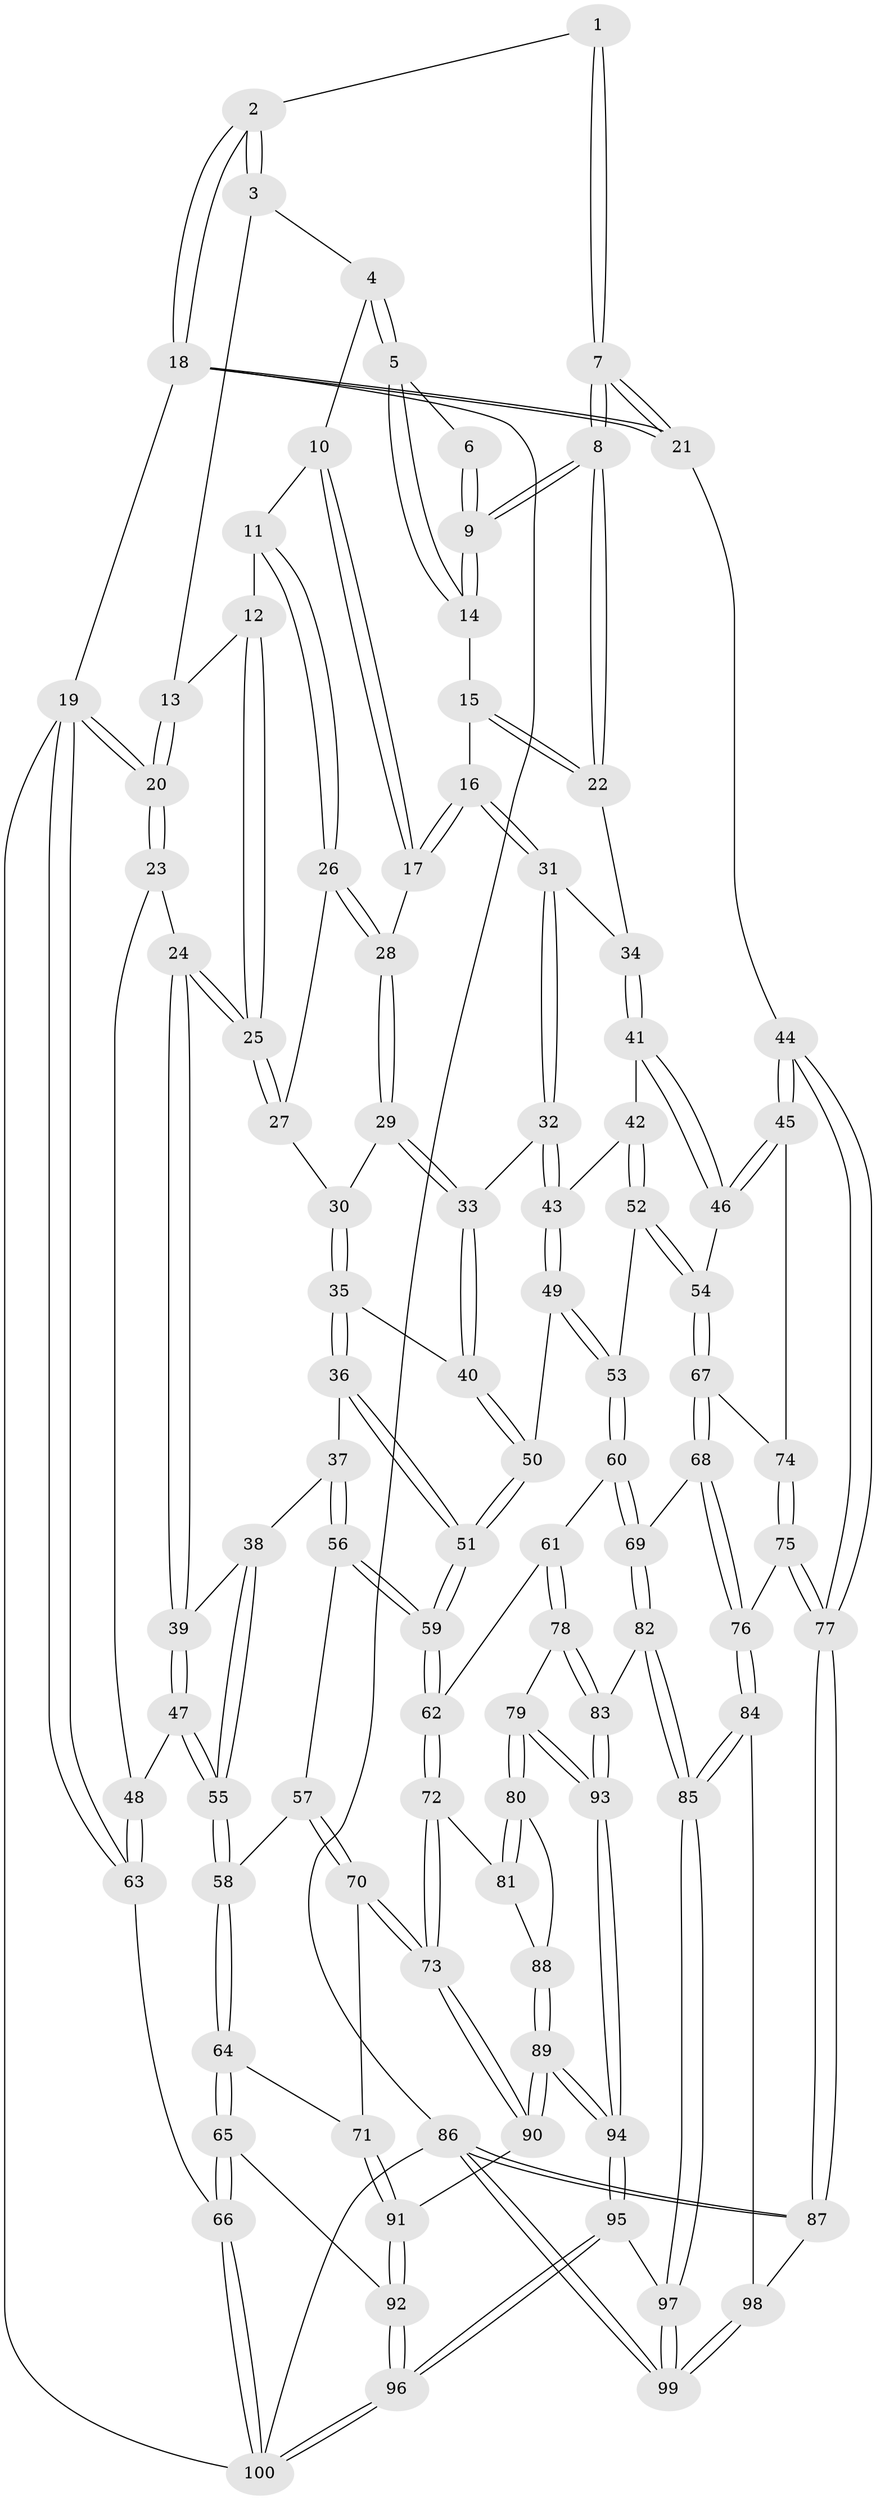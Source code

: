 // coarse degree distribution, {3: 0.11864406779661017, 6: 0.1016949152542373, 5: 0.3220338983050847, 4: 0.4576271186440678}
// Generated by graph-tools (version 1.1) at 2025/24/03/03/25 07:24:33]
// undirected, 100 vertices, 247 edges
graph export_dot {
graph [start="1"]
  node [color=gray90,style=filled];
  1 [pos="+0.947241811230594+0.04144769544943707"];
  2 [pos="+1+0"];
  3 [pos="+0.7467711747016887+0"];
  4 [pos="+0.776917236531336+0"];
  5 [pos="+0.8257277865670034+0.05347972274019416"];
  6 [pos="+0.9052575026268012+0.06898015654641705"];
  7 [pos="+1+0.2785428239713098"];
  8 [pos="+1+0.25198196461442185"];
  9 [pos="+1+0.2518070316120582"];
  10 [pos="+0.7095350551473624+0.08118058335833592"];
  11 [pos="+0.54423094136805+0.10082098265197759"];
  12 [pos="+0.4104329488472682+0"];
  13 [pos="+0.4133025758698673+0"];
  14 [pos="+0.826566408886994+0.09973969735833146"];
  15 [pos="+0.8237890058689891+0.11232439313974965"];
  16 [pos="+0.7667120663614766+0.2580692853257988"];
  17 [pos="+0.7001313534797655+0.23671897750893733"];
  18 [pos="+1+0"];
  19 [pos="+0+0"];
  20 [pos="+0+0"];
  21 [pos="+1+0.28861217251548654"];
  22 [pos="+0.9557480572520307+0.26657886096321765"];
  23 [pos="+0.2153514314178257+0.2128860633715799"];
  24 [pos="+0.26775325465092964+0.2162787232205671"];
  25 [pos="+0.2753958466644175+0.21020489460782707"];
  26 [pos="+0.5621488516843163+0.14799742011761427"];
  27 [pos="+0.4147946866721937+0.2611864434919129"];
  28 [pos="+0.6207507460463594+0.24677872823089428"];
  29 [pos="+0.6038186867364563+0.2700594785952685"];
  30 [pos="+0.4971035002140969+0.30958518058476314"];
  31 [pos="+0.7688110678354102+0.26004721408050663"];
  32 [pos="+0.714978748236717+0.40530538747490824"];
  33 [pos="+0.6203110191207214+0.3661503788837552"];
  34 [pos="+0.8500630914658018+0.29394734493370195"];
  35 [pos="+0.4824983100988806+0.38958679637317817"];
  36 [pos="+0.4724507556831345+0.40723947551071576"];
  37 [pos="+0.30208225265163563+0.413740724992648"];
  38 [pos="+0.2881602845022916+0.394320647825956"];
  39 [pos="+0.28289488620319136+0.3751994448185023"];
  40 [pos="+0.602271990884788+0.4121102183807936"];
  41 [pos="+0.8420100894122811+0.4226808712979665"];
  42 [pos="+0.7489743407871181+0.456298419795322"];
  43 [pos="+0.7256709883348103+0.4425941891530189"];
  44 [pos="+1+0.5241980696450568"];
  45 [pos="+1+0.5347571147910392"];
  46 [pos="+0.9436529460742871+0.5347321802850773"];
  47 [pos="+0+0.4347780746410275"];
  48 [pos="+0+0.3680063765913504"];
  49 [pos="+0.6354770985664783+0.4827994411380111"];
  50 [pos="+0.6068065840654651+0.47984711676059555"];
  51 [pos="+0.5172472774898402+0.5517033424880081"];
  52 [pos="+0.7650594567046568+0.6088301139570786"];
  53 [pos="+0.7405919135604548+0.6144335534019089"];
  54 [pos="+0.8069271402116169+0.6195212872854705"];
  55 [pos="+0.09529093520462265+0.5218404748549017"];
  56 [pos="+0.3333994972625339+0.5869594195827907"];
  57 [pos="+0.31885396895274315+0.5957688780304515"];
  58 [pos="+0.13660006103350314+0.6097255527058936"];
  59 [pos="+0.4879983536409307+0.6287961898596798"];
  60 [pos="+0.6538147350871277+0.6647648073578667"];
  61 [pos="+0.5281201456378195+0.6665668976260571"];
  62 [pos="+0.5020277027706156+0.6511106920707733"];
  63 [pos="+0+0.36489390458407234"];
  64 [pos="+0.07500271055361846+0.7329896399784309"];
  65 [pos="+0+0.8072618856133992"];
  66 [pos="+0+0.8405966099258771"];
  67 [pos="+0.8157257044375619+0.6460586993590459"];
  68 [pos="+0.8303324997345947+0.7626381870225982"];
  69 [pos="+0.7088270741362421+0.7730821458809047"];
  70 [pos="+0.27849497133154566+0.7474956301077732"];
  71 [pos="+0.12074602710025513+0.7532775970324248"];
  72 [pos="+0.426650567017483+0.7645968843880916"];
  73 [pos="+0.31322960522162946+0.8199268403106296"];
  74 [pos="+0.9330538179211788+0.7026893763038604"];
  75 [pos="+0.9052871631405617+0.8206395102957247"];
  76 [pos="+0.879054192514097+0.8327417893129749"];
  77 [pos="+1+0.7572513933486614"];
  78 [pos="+0.5631079985403956+0.793083799557584"];
  79 [pos="+0.5381842898977772+0.8530502437269941"];
  80 [pos="+0.5175852095702178+0.847871918953231"];
  81 [pos="+0.43841804251903965+0.8199927859915855"];
  82 [pos="+0.6848889800824474+0.8580756277397689"];
  83 [pos="+0.679701677337938+0.8581195718684516"];
  84 [pos="+0.8752342640769469+0.8429113242895946"];
  85 [pos="+0.7921735724311577+0.947456120742326"];
  86 [pos="+1+1"];
  87 [pos="+1+0.9608186425956882"];
  88 [pos="+0.43842603420899634+0.8461000815403082"];
  89 [pos="+0.41779126938309236+1"];
  90 [pos="+0.31278865448986254+0.8215407345207832"];
  91 [pos="+0.218913379422652+0.8617047027083705"];
  92 [pos="+0.18513280015461805+0.9636565066219651"];
  93 [pos="+0.5108137974902192+0.9998455965462639"];
  94 [pos="+0.44058850513727543+1"];
  95 [pos="+0.43607286924206834+1"];
  96 [pos="+0.3026874310991267+1"];
  97 [pos="+0.7780132294225555+1"];
  98 [pos="+0.932269681379007+0.8970853579707733"];
  99 [pos="+1+1"];
  100 [pos="+0+1"];
  1 -- 2;
  1 -- 7;
  1 -- 7;
  2 -- 3;
  2 -- 3;
  2 -- 18;
  2 -- 18;
  3 -- 4;
  3 -- 13;
  4 -- 5;
  4 -- 5;
  4 -- 10;
  5 -- 6;
  5 -- 14;
  5 -- 14;
  6 -- 9;
  6 -- 9;
  7 -- 8;
  7 -- 8;
  7 -- 21;
  7 -- 21;
  8 -- 9;
  8 -- 9;
  8 -- 22;
  8 -- 22;
  9 -- 14;
  9 -- 14;
  10 -- 11;
  10 -- 17;
  10 -- 17;
  11 -- 12;
  11 -- 26;
  11 -- 26;
  12 -- 13;
  12 -- 25;
  12 -- 25;
  13 -- 20;
  13 -- 20;
  14 -- 15;
  15 -- 16;
  15 -- 22;
  15 -- 22;
  16 -- 17;
  16 -- 17;
  16 -- 31;
  16 -- 31;
  17 -- 28;
  18 -- 19;
  18 -- 21;
  18 -- 21;
  18 -- 86;
  19 -- 20;
  19 -- 20;
  19 -- 63;
  19 -- 63;
  19 -- 100;
  20 -- 23;
  20 -- 23;
  21 -- 44;
  22 -- 34;
  23 -- 24;
  23 -- 48;
  24 -- 25;
  24 -- 25;
  24 -- 39;
  24 -- 39;
  25 -- 27;
  25 -- 27;
  26 -- 27;
  26 -- 28;
  26 -- 28;
  27 -- 30;
  28 -- 29;
  28 -- 29;
  29 -- 30;
  29 -- 33;
  29 -- 33;
  30 -- 35;
  30 -- 35;
  31 -- 32;
  31 -- 32;
  31 -- 34;
  32 -- 33;
  32 -- 43;
  32 -- 43;
  33 -- 40;
  33 -- 40;
  34 -- 41;
  34 -- 41;
  35 -- 36;
  35 -- 36;
  35 -- 40;
  36 -- 37;
  36 -- 51;
  36 -- 51;
  37 -- 38;
  37 -- 56;
  37 -- 56;
  38 -- 39;
  38 -- 55;
  38 -- 55;
  39 -- 47;
  39 -- 47;
  40 -- 50;
  40 -- 50;
  41 -- 42;
  41 -- 46;
  41 -- 46;
  42 -- 43;
  42 -- 52;
  42 -- 52;
  43 -- 49;
  43 -- 49;
  44 -- 45;
  44 -- 45;
  44 -- 77;
  44 -- 77;
  45 -- 46;
  45 -- 46;
  45 -- 74;
  46 -- 54;
  47 -- 48;
  47 -- 55;
  47 -- 55;
  48 -- 63;
  48 -- 63;
  49 -- 50;
  49 -- 53;
  49 -- 53;
  50 -- 51;
  50 -- 51;
  51 -- 59;
  51 -- 59;
  52 -- 53;
  52 -- 54;
  52 -- 54;
  53 -- 60;
  53 -- 60;
  54 -- 67;
  54 -- 67;
  55 -- 58;
  55 -- 58;
  56 -- 57;
  56 -- 59;
  56 -- 59;
  57 -- 58;
  57 -- 70;
  57 -- 70;
  58 -- 64;
  58 -- 64;
  59 -- 62;
  59 -- 62;
  60 -- 61;
  60 -- 69;
  60 -- 69;
  61 -- 62;
  61 -- 78;
  61 -- 78;
  62 -- 72;
  62 -- 72;
  63 -- 66;
  64 -- 65;
  64 -- 65;
  64 -- 71;
  65 -- 66;
  65 -- 66;
  65 -- 92;
  66 -- 100;
  66 -- 100;
  67 -- 68;
  67 -- 68;
  67 -- 74;
  68 -- 69;
  68 -- 76;
  68 -- 76;
  69 -- 82;
  69 -- 82;
  70 -- 71;
  70 -- 73;
  70 -- 73;
  71 -- 91;
  71 -- 91;
  72 -- 73;
  72 -- 73;
  72 -- 81;
  73 -- 90;
  73 -- 90;
  74 -- 75;
  74 -- 75;
  75 -- 76;
  75 -- 77;
  75 -- 77;
  76 -- 84;
  76 -- 84;
  77 -- 87;
  77 -- 87;
  78 -- 79;
  78 -- 83;
  78 -- 83;
  79 -- 80;
  79 -- 80;
  79 -- 93;
  79 -- 93;
  80 -- 81;
  80 -- 81;
  80 -- 88;
  81 -- 88;
  82 -- 83;
  82 -- 85;
  82 -- 85;
  83 -- 93;
  83 -- 93;
  84 -- 85;
  84 -- 85;
  84 -- 98;
  85 -- 97;
  85 -- 97;
  86 -- 87;
  86 -- 87;
  86 -- 99;
  86 -- 99;
  86 -- 100;
  87 -- 98;
  88 -- 89;
  88 -- 89;
  89 -- 90;
  89 -- 90;
  89 -- 94;
  89 -- 94;
  90 -- 91;
  91 -- 92;
  91 -- 92;
  92 -- 96;
  92 -- 96;
  93 -- 94;
  93 -- 94;
  94 -- 95;
  94 -- 95;
  95 -- 96;
  95 -- 96;
  95 -- 97;
  96 -- 100;
  96 -- 100;
  97 -- 99;
  97 -- 99;
  98 -- 99;
  98 -- 99;
}
